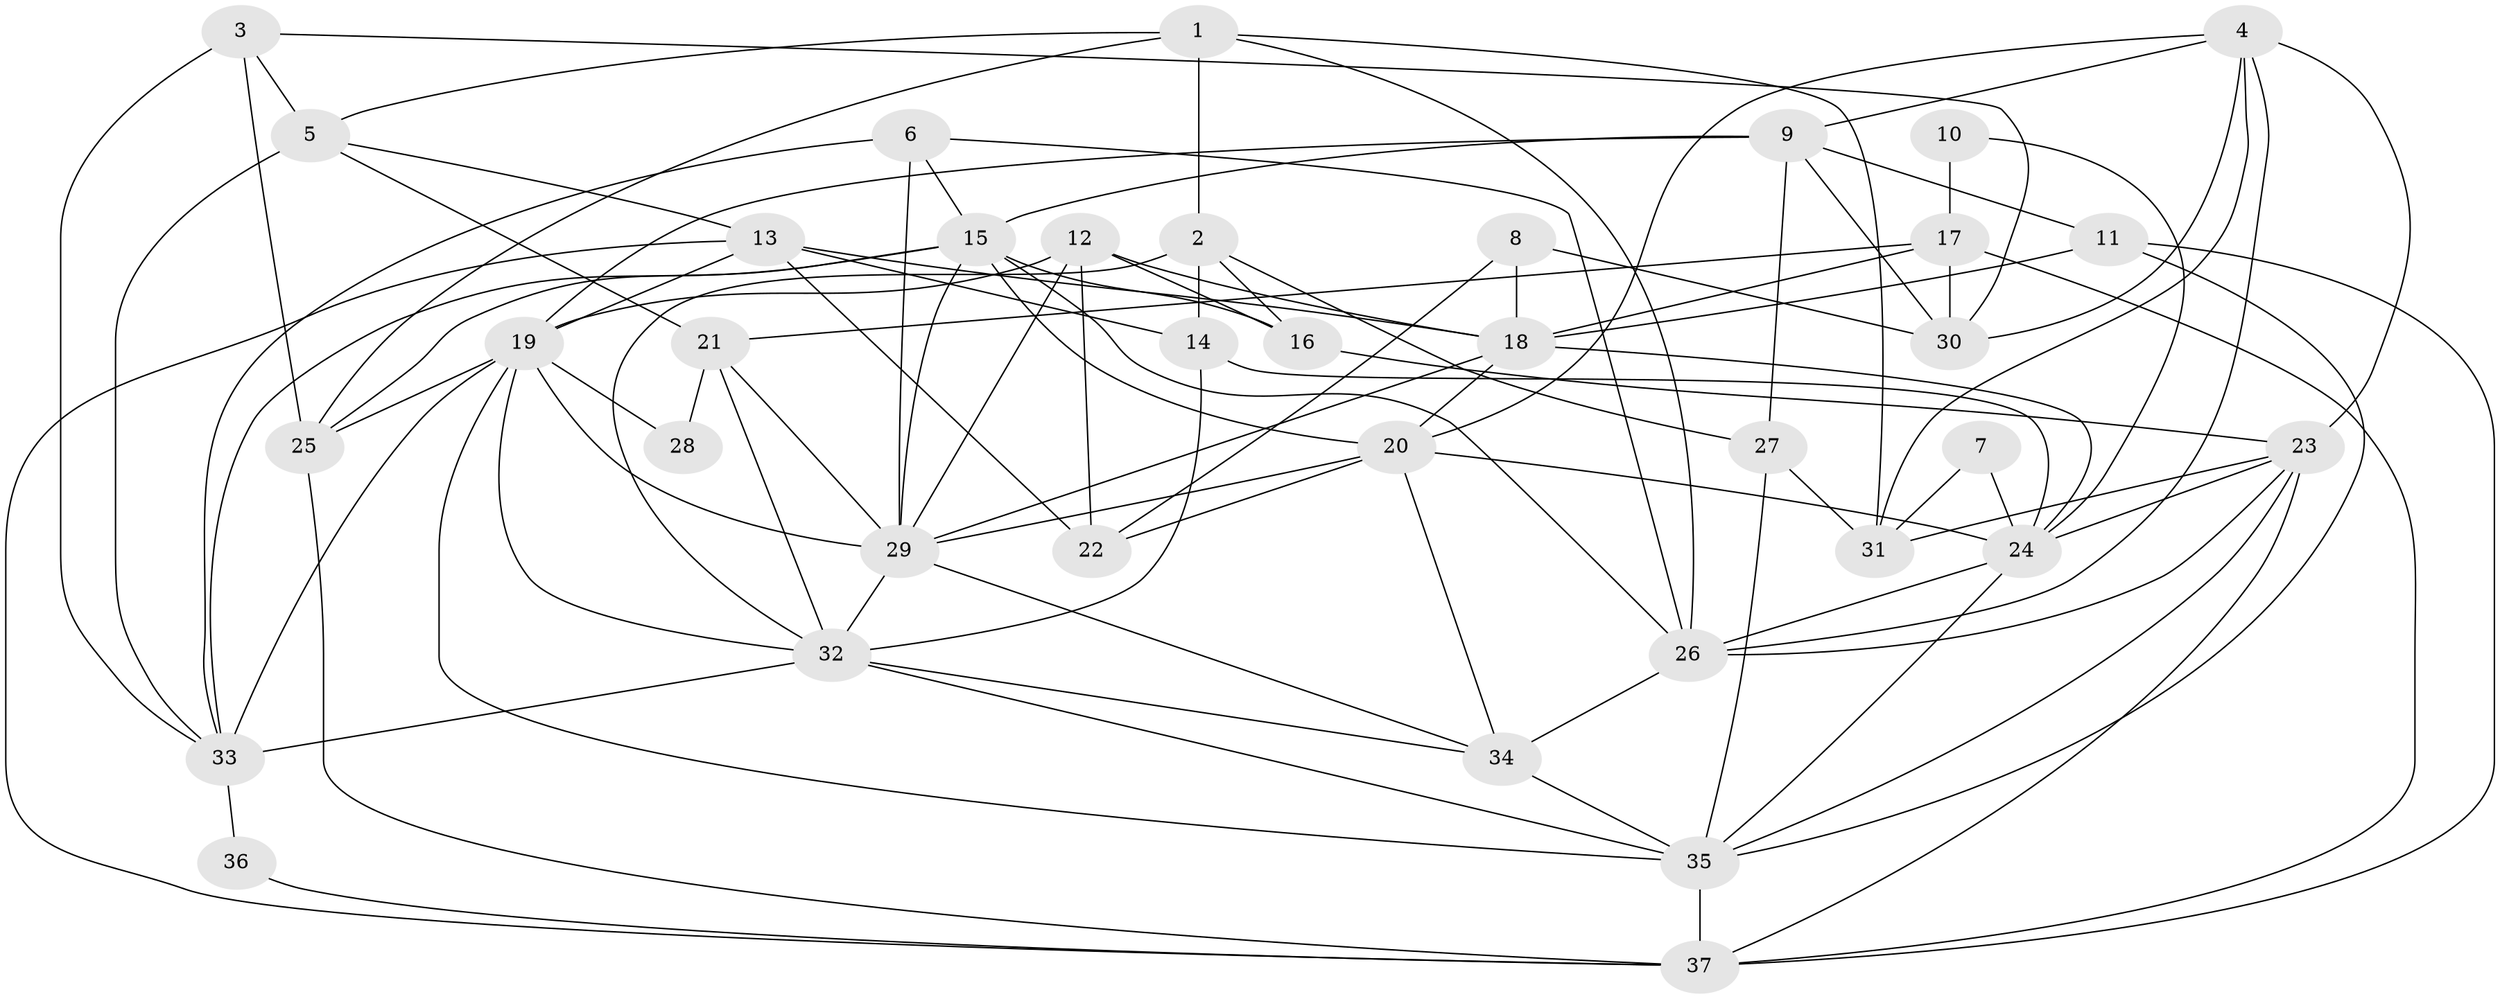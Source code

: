 // original degree distribution, {3: 0.21621621621621623, 4: 0.3783783783783784, 5: 0.20270270270270271, 2: 0.12162162162162163, 8: 0.04054054054054054, 6: 0.02702702702702703, 7: 0.013513513513513514}
// Generated by graph-tools (version 1.1) at 2025/02/03/09/25 03:02:06]
// undirected, 37 vertices, 100 edges
graph export_dot {
graph [start="1"]
  node [color=gray90,style=filled];
  1;
  2;
  3;
  4;
  5;
  6;
  7;
  8;
  9;
  10;
  11;
  12;
  13;
  14;
  15;
  16;
  17;
  18;
  19;
  20;
  21;
  22;
  23;
  24;
  25;
  26;
  27;
  28;
  29;
  30;
  31;
  32;
  33;
  34;
  35;
  36;
  37;
  1 -- 2 [weight=1.0];
  1 -- 5 [weight=1.0];
  1 -- 25 [weight=1.0];
  1 -- 26 [weight=1.0];
  1 -- 31 [weight=1.0];
  2 -- 14 [weight=2.0];
  2 -- 16 [weight=1.0];
  2 -- 27 [weight=1.0];
  2 -- 32 [weight=1.0];
  3 -- 5 [weight=1.0];
  3 -- 25 [weight=1.0];
  3 -- 30 [weight=1.0];
  3 -- 33 [weight=1.0];
  4 -- 9 [weight=1.0];
  4 -- 20 [weight=2.0];
  4 -- 23 [weight=1.0];
  4 -- 26 [weight=1.0];
  4 -- 30 [weight=1.0];
  4 -- 31 [weight=1.0];
  5 -- 13 [weight=1.0];
  5 -- 21 [weight=1.0];
  5 -- 33 [weight=1.0];
  6 -- 15 [weight=1.0];
  6 -- 26 [weight=1.0];
  6 -- 29 [weight=1.0];
  6 -- 33 [weight=1.0];
  7 -- 24 [weight=2.0];
  7 -- 31 [weight=1.0];
  8 -- 18 [weight=1.0];
  8 -- 22 [weight=1.0];
  8 -- 30 [weight=1.0];
  9 -- 11 [weight=1.0];
  9 -- 15 [weight=1.0];
  9 -- 19 [weight=1.0];
  9 -- 27 [weight=1.0];
  9 -- 30 [weight=1.0];
  10 -- 17 [weight=1.0];
  10 -- 24 [weight=1.0];
  11 -- 18 [weight=1.0];
  11 -- 35 [weight=1.0];
  11 -- 37 [weight=1.0];
  12 -- 16 [weight=1.0];
  12 -- 18 [weight=1.0];
  12 -- 19 [weight=1.0];
  12 -- 22 [weight=1.0];
  12 -- 29 [weight=1.0];
  13 -- 14 [weight=1.0];
  13 -- 18 [weight=1.0];
  13 -- 19 [weight=1.0];
  13 -- 22 [weight=2.0];
  13 -- 37 [weight=1.0];
  14 -- 24 [weight=2.0];
  14 -- 32 [weight=1.0];
  15 -- 16 [weight=2.0];
  15 -- 20 [weight=1.0];
  15 -- 25 [weight=1.0];
  15 -- 26 [weight=1.0];
  15 -- 29 [weight=1.0];
  15 -- 33 [weight=1.0];
  16 -- 23 [weight=1.0];
  17 -- 18 [weight=1.0];
  17 -- 21 [weight=1.0];
  17 -- 30 [weight=1.0];
  17 -- 37 [weight=1.0];
  18 -- 20 [weight=1.0];
  18 -- 24 [weight=1.0];
  18 -- 29 [weight=1.0];
  19 -- 25 [weight=1.0];
  19 -- 28 [weight=1.0];
  19 -- 29 [weight=1.0];
  19 -- 32 [weight=1.0];
  19 -- 33 [weight=1.0];
  19 -- 35 [weight=1.0];
  20 -- 22 [weight=1.0];
  20 -- 24 [weight=1.0];
  20 -- 29 [weight=1.0];
  20 -- 34 [weight=1.0];
  21 -- 28 [weight=2.0];
  21 -- 29 [weight=2.0];
  21 -- 32 [weight=1.0];
  23 -- 24 [weight=1.0];
  23 -- 26 [weight=1.0];
  23 -- 31 [weight=1.0];
  23 -- 35 [weight=1.0];
  23 -- 37 [weight=1.0];
  24 -- 26 [weight=1.0];
  24 -- 35 [weight=1.0];
  25 -- 37 [weight=1.0];
  26 -- 34 [weight=1.0];
  27 -- 31 [weight=2.0];
  27 -- 35 [weight=1.0];
  29 -- 32 [weight=1.0];
  29 -- 34 [weight=1.0];
  32 -- 33 [weight=1.0];
  32 -- 34 [weight=1.0];
  32 -- 35 [weight=1.0];
  33 -- 36 [weight=1.0];
  34 -- 35 [weight=2.0];
  35 -- 37 [weight=1.0];
  36 -- 37 [weight=1.0];
}
